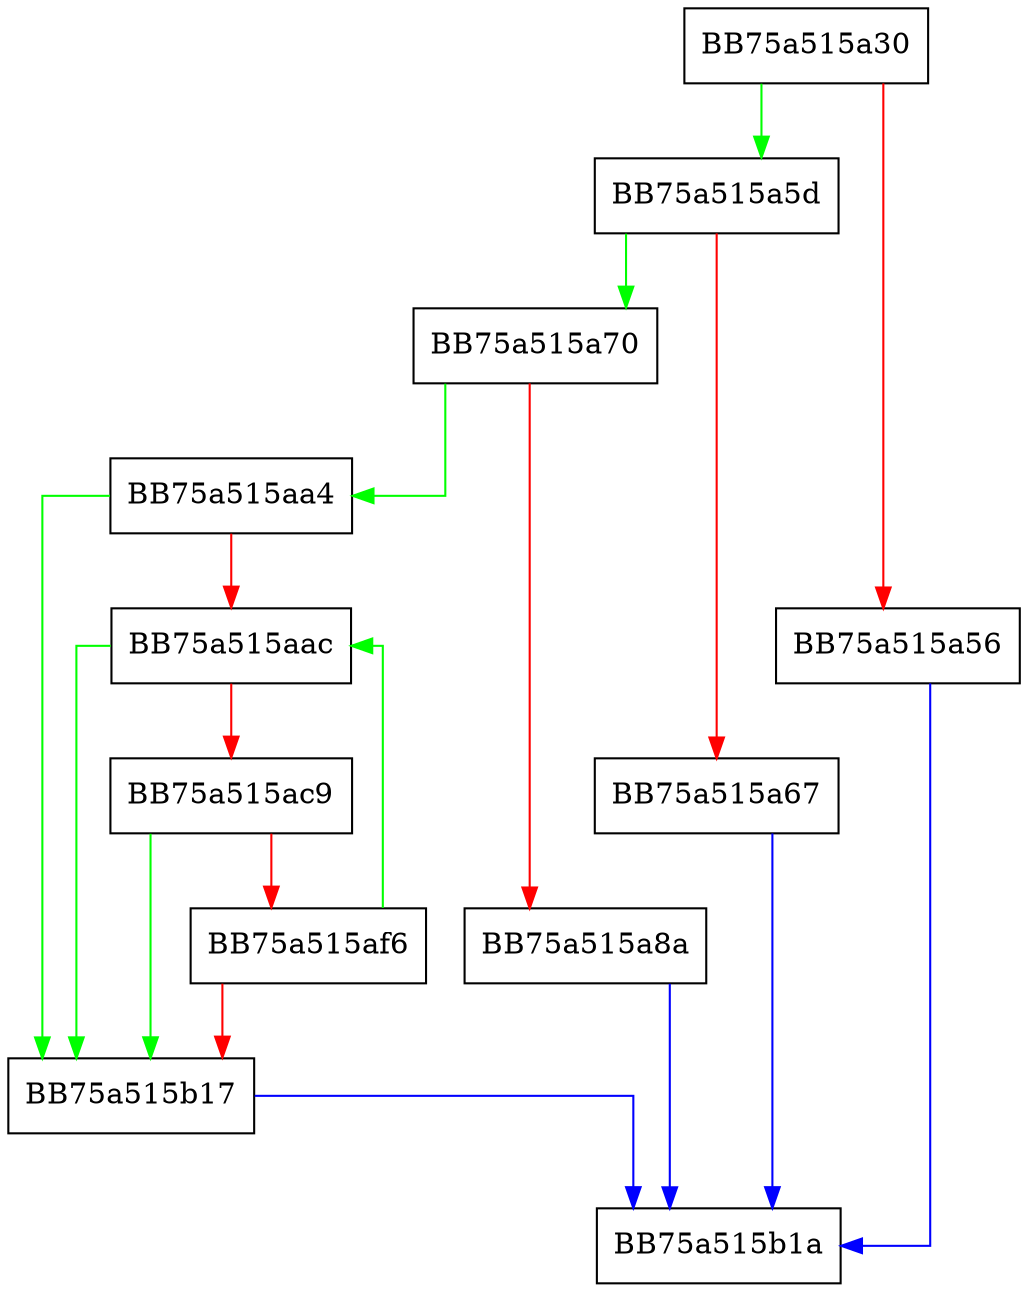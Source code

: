 digraph my_unpreadfn {
  node [shape="box"];
  graph [splines=ortho];
  BB75a515a30 -> BB75a515a5d [color="green"];
  BB75a515a30 -> BB75a515a56 [color="red"];
  BB75a515a56 -> BB75a515b1a [color="blue"];
  BB75a515a5d -> BB75a515a70 [color="green"];
  BB75a515a5d -> BB75a515a67 [color="red"];
  BB75a515a67 -> BB75a515b1a [color="blue"];
  BB75a515a70 -> BB75a515aa4 [color="green"];
  BB75a515a70 -> BB75a515a8a [color="red"];
  BB75a515a8a -> BB75a515b1a [color="blue"];
  BB75a515aa4 -> BB75a515b17 [color="green"];
  BB75a515aa4 -> BB75a515aac [color="red"];
  BB75a515aac -> BB75a515b17 [color="green"];
  BB75a515aac -> BB75a515ac9 [color="red"];
  BB75a515ac9 -> BB75a515b17 [color="green"];
  BB75a515ac9 -> BB75a515af6 [color="red"];
  BB75a515af6 -> BB75a515aac [color="green"];
  BB75a515af6 -> BB75a515b17 [color="red"];
  BB75a515b17 -> BB75a515b1a [color="blue"];
}